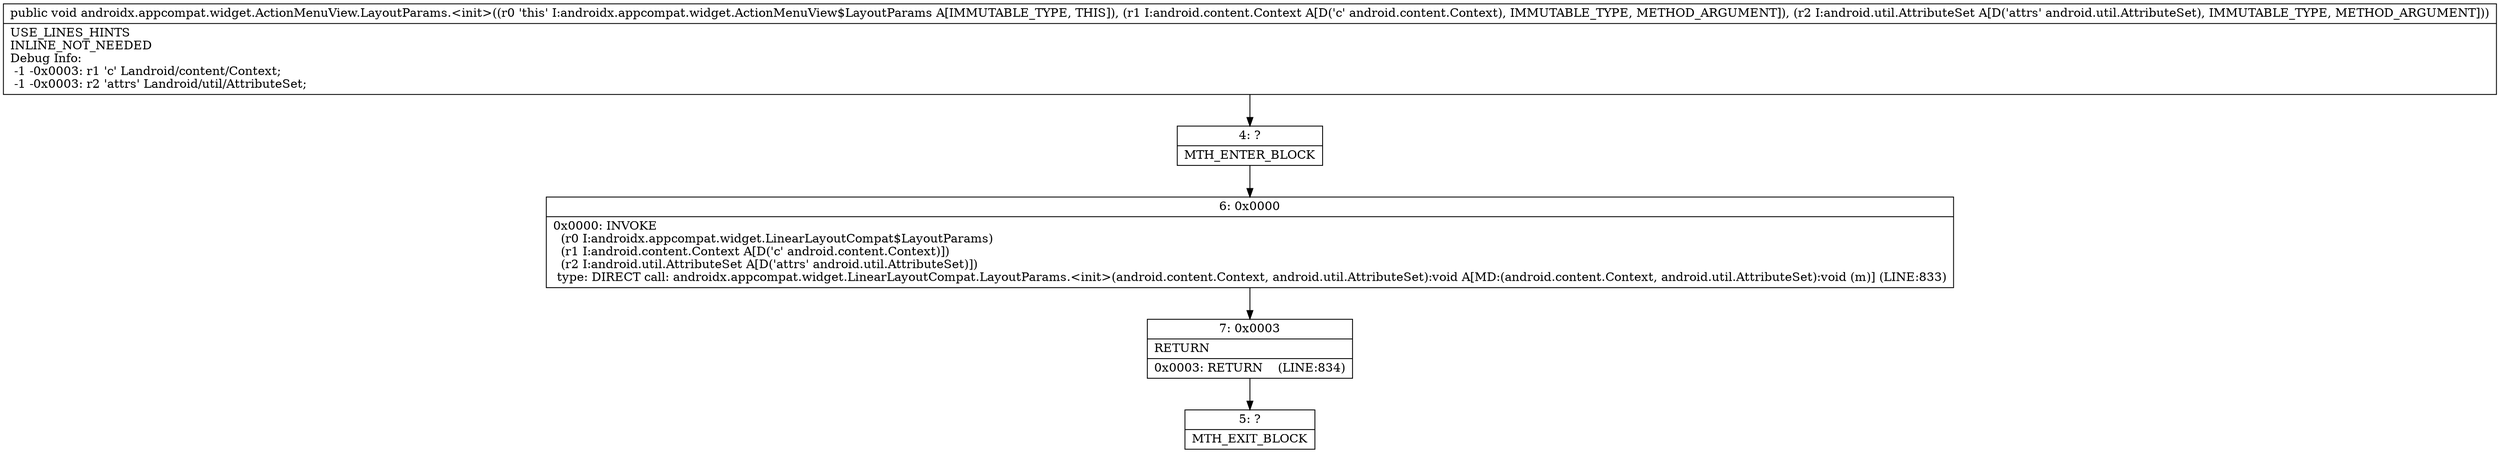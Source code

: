 digraph "CFG forandroidx.appcompat.widget.ActionMenuView.LayoutParams.\<init\>(Landroid\/content\/Context;Landroid\/util\/AttributeSet;)V" {
Node_4 [shape=record,label="{4\:\ ?|MTH_ENTER_BLOCK\l}"];
Node_6 [shape=record,label="{6\:\ 0x0000|0x0000: INVOKE  \l  (r0 I:androidx.appcompat.widget.LinearLayoutCompat$LayoutParams)\l  (r1 I:android.content.Context A[D('c' android.content.Context)])\l  (r2 I:android.util.AttributeSet A[D('attrs' android.util.AttributeSet)])\l type: DIRECT call: androidx.appcompat.widget.LinearLayoutCompat.LayoutParams.\<init\>(android.content.Context, android.util.AttributeSet):void A[MD:(android.content.Context, android.util.AttributeSet):void (m)] (LINE:833)\l}"];
Node_7 [shape=record,label="{7\:\ 0x0003|RETURN\l|0x0003: RETURN    (LINE:834)\l}"];
Node_5 [shape=record,label="{5\:\ ?|MTH_EXIT_BLOCK\l}"];
MethodNode[shape=record,label="{public void androidx.appcompat.widget.ActionMenuView.LayoutParams.\<init\>((r0 'this' I:androidx.appcompat.widget.ActionMenuView$LayoutParams A[IMMUTABLE_TYPE, THIS]), (r1 I:android.content.Context A[D('c' android.content.Context), IMMUTABLE_TYPE, METHOD_ARGUMENT]), (r2 I:android.util.AttributeSet A[D('attrs' android.util.AttributeSet), IMMUTABLE_TYPE, METHOD_ARGUMENT]))  | USE_LINES_HINTS\lINLINE_NOT_NEEDED\lDebug Info:\l  \-1 \-0x0003: r1 'c' Landroid\/content\/Context;\l  \-1 \-0x0003: r2 'attrs' Landroid\/util\/AttributeSet;\l}"];
MethodNode -> Node_4;Node_4 -> Node_6;
Node_6 -> Node_7;
Node_7 -> Node_5;
}

